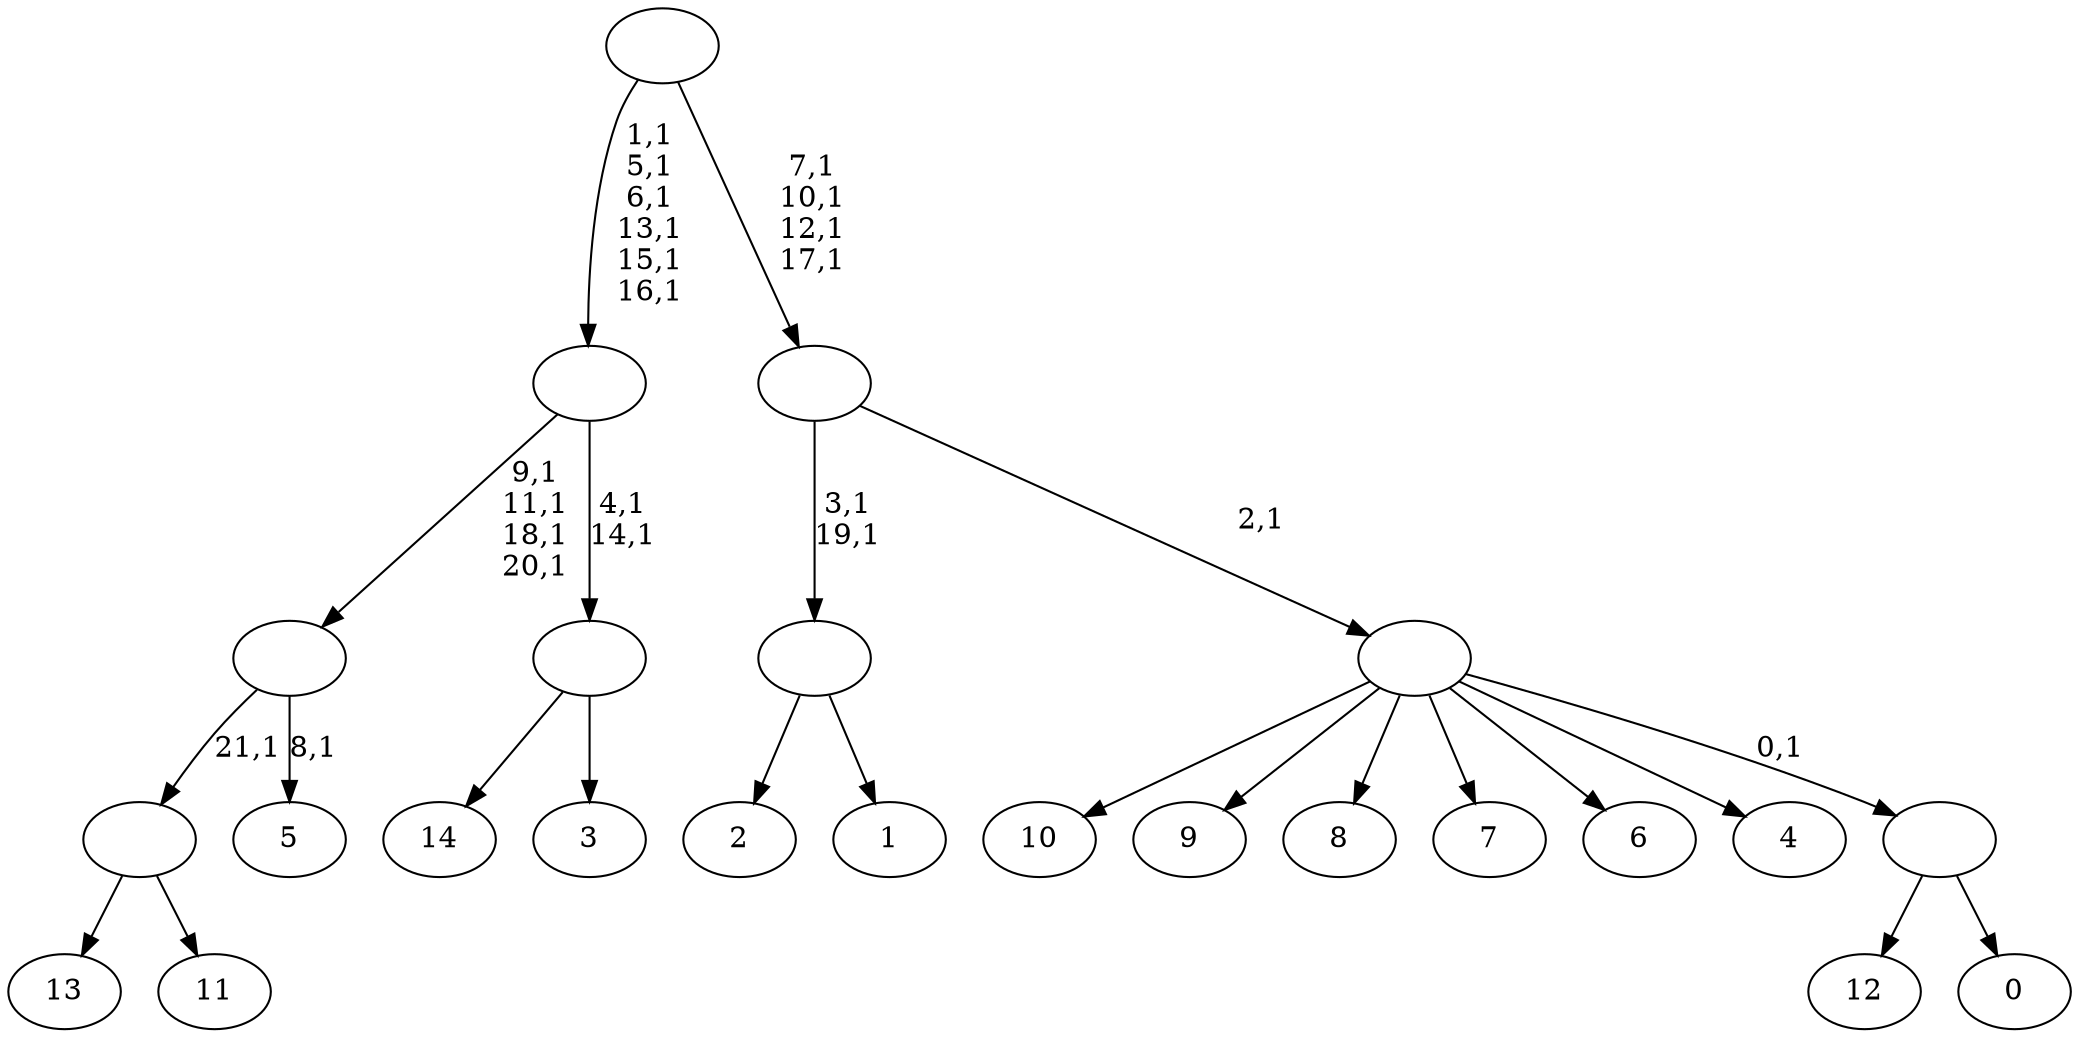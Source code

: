 digraph T {
	37 [label="14"]
	36 [label="13"]
	35 [label="12"]
	34 [label="11"]
	33 [label=""]
	32 [label="10"]
	31 [label="9"]
	30 [label="8"]
	29 [label="7"]
	28 [label="6"]
	27 [label="5"]
	25 [label=""]
	21 [label="4"]
	20 [label="3"]
	19 [label=""]
	17 [label=""]
	11 [label="2"]
	10 [label="1"]
	9 [label=""]
	7 [label="0"]
	6 [label=""]
	5 [label=""]
	4 [label=""]
	0 [label=""]
	33 -> 36 [label=""]
	33 -> 34 [label=""]
	25 -> 27 [label="8,1"]
	25 -> 33 [label="21,1"]
	19 -> 37 [label=""]
	19 -> 20 [label=""]
	17 -> 19 [label="4,1\n14,1"]
	17 -> 25 [label="9,1\n11,1\n18,1\n20,1"]
	9 -> 11 [label=""]
	9 -> 10 [label=""]
	6 -> 35 [label=""]
	6 -> 7 [label=""]
	5 -> 32 [label=""]
	5 -> 31 [label=""]
	5 -> 30 [label=""]
	5 -> 29 [label=""]
	5 -> 28 [label=""]
	5 -> 21 [label=""]
	5 -> 6 [label="0,1"]
	4 -> 9 [label="3,1\n19,1"]
	4 -> 5 [label="2,1"]
	0 -> 4 [label="7,1\n10,1\n12,1\n17,1"]
	0 -> 17 [label="1,1\n5,1\n6,1\n13,1\n15,1\n16,1"]
}
